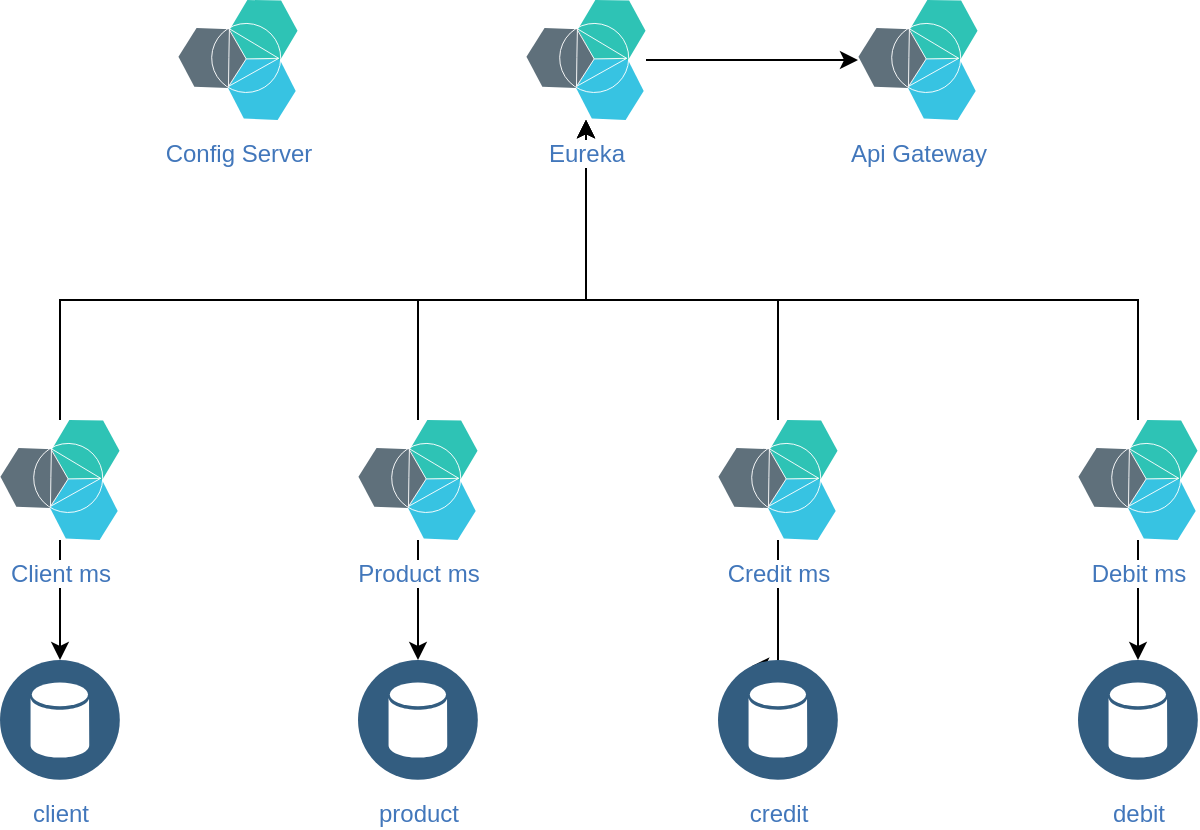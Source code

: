 <mxfile version="15.7.0" type="github">
  <diagram id="spNqAZ3qhx7JEoTUSXgA" name="Page-1">
    <mxGraphModel dx="1550" dy="867" grid="1" gridSize="10" guides="1" tooltips="1" connect="1" arrows="1" fold="1" page="1" pageScale="1" pageWidth="827" pageHeight="1169" math="0" shadow="0">
      <root>
        <mxCell id="0" />
        <mxCell id="1" parent="0" />
        <mxCell id="3eyxVVRuLJBgOBvVtlo6-9" style="edgeStyle=orthogonalEdgeStyle;rounded=0;orthogonalLoop=1;jettySize=auto;html=1;" edge="1" parent="1" source="IJ6_RSInEx6ggEBpYNkB-42" target="3eyxVVRuLJBgOBvVtlo6-1">
          <mxGeometry relative="1" as="geometry" />
        </mxCell>
        <mxCell id="3eyxVVRuLJBgOBvVtlo6-21" style="edgeStyle=orthogonalEdgeStyle;rounded=0;orthogonalLoop=1;jettySize=auto;html=1;entryX=0.5;entryY=1;entryDx=0;entryDy=0;" edge="1" parent="1" source="IJ6_RSInEx6ggEBpYNkB-42" target="3eyxVVRuLJBgOBvVtlo6-14">
          <mxGeometry relative="1" as="geometry">
            <Array as="points">
              <mxPoint x="121" y="320" />
              <mxPoint x="384" y="320" />
            </Array>
          </mxGeometry>
        </mxCell>
        <mxCell id="IJ6_RSInEx6ggEBpYNkB-42" value="Client ms" style="aspect=fixed;perimeter=ellipsePerimeter;html=1;align=center;shadow=0;dashed=0;fontColor=#4277BB;labelBackgroundColor=#ffffff;fontSize=12;spacingTop=3;image;image=img/lib/ibm/miscellaneous/bluemix.svg;" parent="1" vertex="1">
          <mxGeometry x="91" y="380" width="60" height="60" as="geometry" />
        </mxCell>
        <mxCell id="3eyxVVRuLJBgOBvVtlo6-10" style="edgeStyle=orthogonalEdgeStyle;rounded=0;orthogonalLoop=1;jettySize=auto;html=1;" edge="1" parent="1" source="IJ6_RSInEx6ggEBpYNkB-43" target="3eyxVVRuLJBgOBvVtlo6-6">
          <mxGeometry relative="1" as="geometry" />
        </mxCell>
        <mxCell id="3eyxVVRuLJBgOBvVtlo6-22" style="edgeStyle=orthogonalEdgeStyle;rounded=0;orthogonalLoop=1;jettySize=auto;html=1;" edge="1" parent="1" source="IJ6_RSInEx6ggEBpYNkB-43" target="3eyxVVRuLJBgOBvVtlo6-14">
          <mxGeometry relative="1" as="geometry">
            <Array as="points">
              <mxPoint x="300" y="320" />
              <mxPoint x="384" y="320" />
            </Array>
          </mxGeometry>
        </mxCell>
        <mxCell id="IJ6_RSInEx6ggEBpYNkB-43" value="Product&amp;nbsp;ms" style="aspect=fixed;perimeter=ellipsePerimeter;html=1;align=center;shadow=0;dashed=0;fontColor=#4277BB;labelBackgroundColor=#ffffff;fontSize=12;spacingTop=3;image;image=img/lib/ibm/miscellaneous/bluemix.svg;" parent="1" vertex="1">
          <mxGeometry x="270" y="380" width="60" height="60" as="geometry" />
        </mxCell>
        <mxCell id="3eyxVVRuLJBgOBvVtlo6-11" style="edgeStyle=orthogonalEdgeStyle;rounded=0;orthogonalLoop=1;jettySize=auto;html=1;entryX=0.25;entryY=0;entryDx=0;entryDy=0;" edge="1" parent="1" source="IJ6_RSInEx6ggEBpYNkB-49" target="3eyxVVRuLJBgOBvVtlo6-5">
          <mxGeometry relative="1" as="geometry">
            <Array as="points">
              <mxPoint x="480" y="503" />
            </Array>
          </mxGeometry>
        </mxCell>
        <mxCell id="3eyxVVRuLJBgOBvVtlo6-23" style="edgeStyle=orthogonalEdgeStyle;rounded=0;orthogonalLoop=1;jettySize=auto;html=1;" edge="1" parent="1" source="IJ6_RSInEx6ggEBpYNkB-49" target="3eyxVVRuLJBgOBvVtlo6-14">
          <mxGeometry relative="1" as="geometry">
            <Array as="points">
              <mxPoint x="480" y="320" />
              <mxPoint x="384" y="320" />
            </Array>
          </mxGeometry>
        </mxCell>
        <mxCell id="IJ6_RSInEx6ggEBpYNkB-49" value="Credit&amp;nbsp;ms" style="aspect=fixed;perimeter=ellipsePerimeter;html=1;align=center;shadow=0;dashed=0;fontColor=#4277BB;labelBackgroundColor=#ffffff;fontSize=12;spacingTop=3;image;image=img/lib/ibm/miscellaneous/bluemix.svg;" parent="1" vertex="1">
          <mxGeometry x="450" y="380" width="60" height="60" as="geometry" />
        </mxCell>
        <mxCell id="3eyxVVRuLJBgOBvVtlo6-12" style="edgeStyle=orthogonalEdgeStyle;rounded=0;orthogonalLoop=1;jettySize=auto;html=1;entryX=0.5;entryY=0;entryDx=0;entryDy=0;" edge="1" parent="1" source="IJ6_RSInEx6ggEBpYNkB-50" target="3eyxVVRuLJBgOBvVtlo6-4">
          <mxGeometry relative="1" as="geometry" />
        </mxCell>
        <mxCell id="3eyxVVRuLJBgOBvVtlo6-24" style="edgeStyle=orthogonalEdgeStyle;rounded=0;orthogonalLoop=1;jettySize=auto;html=1;entryX=0.5;entryY=1;entryDx=0;entryDy=0;" edge="1" parent="1" source="IJ6_RSInEx6ggEBpYNkB-50" target="3eyxVVRuLJBgOBvVtlo6-14">
          <mxGeometry relative="1" as="geometry">
            <Array as="points">
              <mxPoint x="660" y="320" />
              <mxPoint x="384" y="320" />
            </Array>
          </mxGeometry>
        </mxCell>
        <mxCell id="IJ6_RSInEx6ggEBpYNkB-50" value="Debit ms" style="aspect=fixed;perimeter=ellipsePerimeter;html=1;align=center;shadow=0;dashed=0;fontColor=#4277BB;labelBackgroundColor=#ffffff;fontSize=12;spacingTop=3;image;image=img/lib/ibm/miscellaneous/bluemix.svg;" parent="1" vertex="1">
          <mxGeometry x="630" y="380" width="60" height="60" as="geometry" />
        </mxCell>
        <mxCell id="3eyxVVRuLJBgOBvVtlo6-1" value="client" style="aspect=fixed;perimeter=ellipsePerimeter;html=1;align=center;shadow=0;dashed=0;fontColor=#4277BB;labelBackgroundColor=#ffffff;fontSize=12;spacingTop=3;image;image=img/lib/ibm/data/data_services.svg;" vertex="1" parent="1">
          <mxGeometry x="91" y="500" width="60" height="60" as="geometry" />
        </mxCell>
        <mxCell id="3eyxVVRuLJBgOBvVtlo6-4" value="debit" style="aspect=fixed;perimeter=ellipsePerimeter;html=1;align=center;shadow=0;dashed=0;fontColor=#4277BB;labelBackgroundColor=#ffffff;fontSize=12;spacingTop=3;image;image=img/lib/ibm/data/data_services.svg;" vertex="1" parent="1">
          <mxGeometry x="630" y="500" width="60" height="60" as="geometry" />
        </mxCell>
        <mxCell id="3eyxVVRuLJBgOBvVtlo6-5" value="credit" style="aspect=fixed;perimeter=ellipsePerimeter;html=1;align=center;shadow=0;dashed=0;fontColor=#4277BB;labelBackgroundColor=#ffffff;fontSize=12;spacingTop=3;image;image=img/lib/ibm/data/data_services.svg;" vertex="1" parent="1">
          <mxGeometry x="450" y="500" width="60" height="60" as="geometry" />
        </mxCell>
        <mxCell id="3eyxVVRuLJBgOBvVtlo6-6" value="product" style="aspect=fixed;perimeter=ellipsePerimeter;html=1;align=center;shadow=0;dashed=0;fontColor=#4277BB;labelBackgroundColor=#ffffff;fontSize=12;spacingTop=3;image;image=img/lib/ibm/data/data_services.svg;" vertex="1" parent="1">
          <mxGeometry x="270" y="500" width="60" height="60" as="geometry" />
        </mxCell>
        <mxCell id="3eyxVVRuLJBgOBvVtlo6-13" value="Api Gateway" style="aspect=fixed;perimeter=ellipsePerimeter;html=1;align=center;shadow=0;dashed=0;fontColor=#4277BB;labelBackgroundColor=#ffffff;fontSize=12;spacingTop=3;image;image=img/lib/ibm/miscellaneous/bluemix.svg;" vertex="1" parent="1">
          <mxGeometry x="520" y="170" width="60" height="60" as="geometry" />
        </mxCell>
        <mxCell id="3eyxVVRuLJBgOBvVtlo6-20" style="edgeStyle=orthogonalEdgeStyle;rounded=0;orthogonalLoop=1;jettySize=auto;html=1;" edge="1" parent="1" source="3eyxVVRuLJBgOBvVtlo6-14" target="3eyxVVRuLJBgOBvVtlo6-13">
          <mxGeometry relative="1" as="geometry" />
        </mxCell>
        <mxCell id="3eyxVVRuLJBgOBvVtlo6-14" value="Eureka" style="aspect=fixed;perimeter=ellipsePerimeter;html=1;align=center;shadow=0;dashed=0;fontColor=#4277BB;labelBackgroundColor=#ffffff;fontSize=12;spacingTop=3;image;image=img/lib/ibm/miscellaneous/bluemix.svg;" vertex="1" parent="1">
          <mxGeometry x="354" y="170" width="60" height="60" as="geometry" />
        </mxCell>
        <mxCell id="3eyxVVRuLJBgOBvVtlo6-15" value="Config Server" style="aspect=fixed;perimeter=ellipsePerimeter;html=1;align=center;shadow=0;dashed=0;fontColor=#4277BB;labelBackgroundColor=#ffffff;fontSize=12;spacingTop=3;image;image=img/lib/ibm/miscellaneous/bluemix.svg;" vertex="1" parent="1">
          <mxGeometry x="180" y="170" width="60" height="60" as="geometry" />
        </mxCell>
      </root>
    </mxGraphModel>
  </diagram>
</mxfile>
